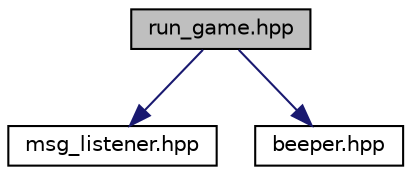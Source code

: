 digraph "run_game.hpp"
{
  edge [fontname="Helvetica",fontsize="10",labelfontname="Helvetica",labelfontsize="10"];
  node [fontname="Helvetica",fontsize="10",shape=record];
  Node0 [label="run_game.hpp",height=0.2,width=0.4,color="black", fillcolor="grey75", style="filled", fontcolor="black"];
  Node0 -> Node1 [color="midnightblue",fontsize="10",style="solid",fontname="Helvetica"];
  Node1 [label="msg_listener.hpp",height=0.2,width=0.4,color="black", fillcolor="white", style="filled",URL="$msg__listener_8hpp_source.html"];
  Node0 -> Node2 [color="midnightblue",fontsize="10",style="solid",fontname="Helvetica"];
  Node2 [label="beeper.hpp",height=0.2,width=0.4,color="black", fillcolor="white", style="filled",URL="$beeper_8hpp.html"];
}
